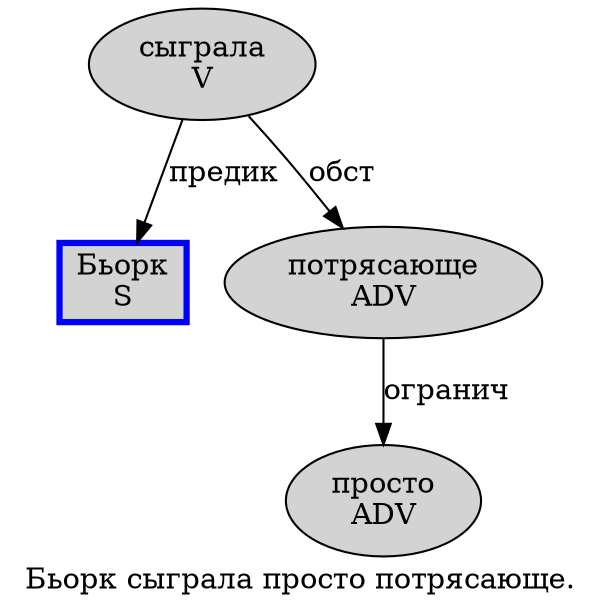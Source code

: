 digraph SENTENCE_284 {
	graph [label="Бьорк сыграла просто потрясающе."]
	node [style=filled]
		0 [label="Бьорк
S" color=blue fillcolor=lightgray penwidth=3 shape=box]
		1 [label="сыграла
V" color="" fillcolor=lightgray penwidth=1 shape=ellipse]
		2 [label="просто
ADV" color="" fillcolor=lightgray penwidth=1 shape=ellipse]
		3 [label="потрясающе
ADV" color="" fillcolor=lightgray penwidth=1 shape=ellipse]
			1 -> 0 [label="предик"]
			1 -> 3 [label="обст"]
			3 -> 2 [label="огранич"]
}